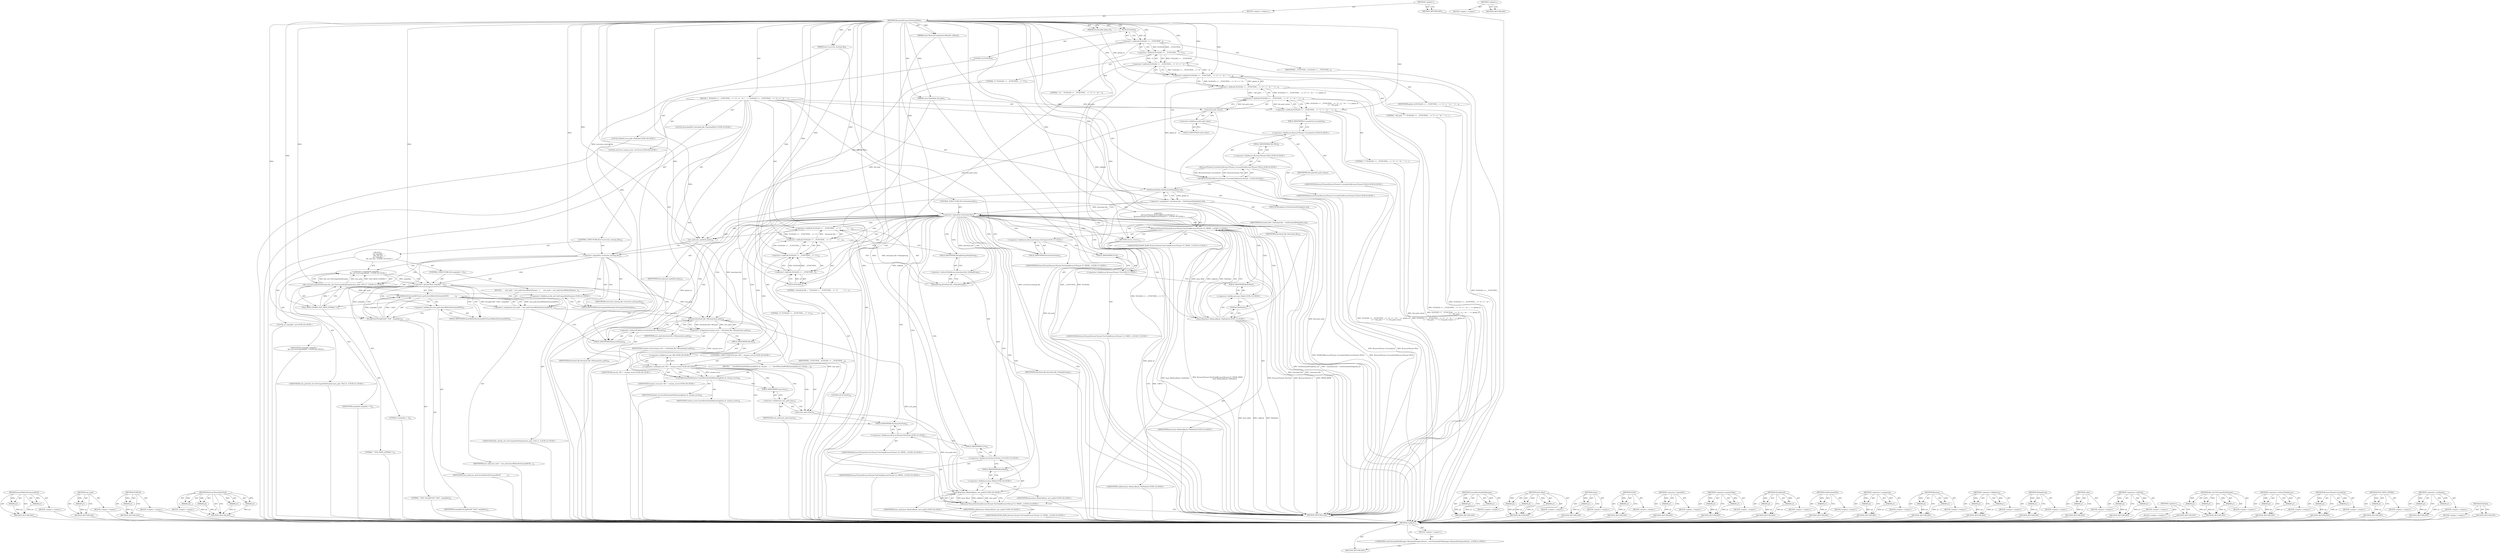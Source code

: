 digraph "&lt;global&gt;" {
vulnerable_274 [label=<(METHOD,InsertBeforeExtensionASCII)>];
vulnerable_275 [label=<(PARAM,p1)>];
vulnerable_276 [label=<(PARAM,p2)>];
vulnerable_277 [label=<(BLOCK,&lt;empty&gt;,&lt;empty&gt;)>];
vulnerable_278 [label=<(METHOD_RETURN,ANY)>];
vulnerable_255 [label=<(METHOD,new_path)>];
vulnerable_256 [label=<(PARAM,p1)>];
vulnerable_257 [label=<(BLOCK,&lt;empty&gt;,&lt;empty&gt;)>];
vulnerable_258 [label=<(METHOD_RETURN,ANY)>];
vulnerable_208 [label=<(METHOD,DCHECK)>];
vulnerable_209 [label=<(PARAM,p1)>];
vulnerable_210 [label=<(BLOCK,&lt;empty&gt;,&lt;empty&gt;)>];
vulnerable_211 [label=<(METHOD_RETURN,ANY)>];
vulnerable_230 [label=<(METHOD,BrowserThread.PostTask)>];
vulnerable_231 [label=<(PARAM,p1)>];
vulnerable_232 [label=<(PARAM,p2)>];
vulnerable_233 [label=<(PARAM,p3)>];
vulnerable_234 [label=<(PARAM,p4)>];
vulnerable_235 [label=<(BLOCK,&lt;empty&gt;,&lt;empty&gt;)>];
vulnerable_236 [label=<(METHOD_RETURN,ANY)>];
vulnerable_6 [label=<(METHOD,&lt;global&gt;)<SUB>1</SUB>>];
vulnerable_7 [label=<(BLOCK,&lt;empty&gt;,&lt;empty&gt;)<SUB>1</SUB>>];
vulnerable_8 [label=<(METHOD,RenameInProgressDownloadFile)<SUB>1</SUB>>];
vulnerable_9 [label=<(PARAM,DownloadId global_id)<SUB>2</SUB>>];
vulnerable_10 [label=<(PARAM,const FilePath&amp; full_path)<SUB>3</SUB>>];
vulnerable_11 [label=<(PARAM,bool overwrite_existing_file)<SUB>4</SUB>>];
vulnerable_12 [label=<(PARAM,const RenameCompletionCallback&amp; callback)<SUB>5</SUB>>];
vulnerable_13 [label=<(BLOCK,{
  VLOG(20) &lt;&lt; __FUNCTION__ &lt;&lt; &quot;()&quot; &lt;&lt; &quot; id = ...,{
  VLOG(20) &lt;&lt; __FUNCTION__ &lt;&lt; &quot;()&quot; &lt;&lt; &quot; id = ...)<SUB>5</SUB>>];
vulnerable_14 [label=<(&lt;operator&gt;.shiftLeft,VLOG(20) &lt;&lt; __FUNCTION__ &lt;&lt; &quot;()&quot; &lt;&lt; &quot; id = &quot; &lt;&lt;...)<SUB>6</SUB>>];
vulnerable_15 [label=<(&lt;operator&gt;.shiftLeft,VLOG(20) &lt;&lt; __FUNCTION__ &lt;&lt; &quot;()&quot; &lt;&lt; &quot; id = &quot; &lt;&lt;...)<SUB>6</SUB>>];
vulnerable_16 [label=<(&lt;operator&gt;.shiftLeft,VLOG(20) &lt;&lt; __FUNCTION__ &lt;&lt; &quot;()&quot; &lt;&lt; &quot; id = &quot; &lt;&lt;...)<SUB>6</SUB>>];
vulnerable_17 [label=<(&lt;operator&gt;.shiftLeft,VLOG(20) &lt;&lt; __FUNCTION__ &lt;&lt; &quot;()&quot; &lt;&lt; &quot; id = &quot; &lt;&lt;...)<SUB>6</SUB>>];
vulnerable_18 [label=<(&lt;operator&gt;.shiftLeft,VLOG(20) &lt;&lt; __FUNCTION__ &lt;&lt; &quot;()&quot; &lt;&lt; &quot; id = &quot;)<SUB>6</SUB>>];
vulnerable_19 [label=<(&lt;operator&gt;.shiftLeft,VLOG(20) &lt;&lt; __FUNCTION__ &lt;&lt; &quot;()&quot;)<SUB>6</SUB>>];
vulnerable_20 [label=<(&lt;operator&gt;.shiftLeft,VLOG(20) &lt;&lt; __FUNCTION__)<SUB>6</SUB>>];
vulnerable_21 [label=<(VLOG,VLOG(20))<SUB>6</SUB>>];
vulnerable_22 [label=<(LITERAL,20,VLOG(20))<SUB>6</SUB>>];
vulnerable_23 [label=<(IDENTIFIER,__FUNCTION__,VLOG(20) &lt;&lt; __FUNCTION__)<SUB>6</SUB>>];
vulnerable_24 [label=<(LITERAL,&quot;()&quot;,VLOG(20) &lt;&lt; __FUNCTION__ &lt;&lt; &quot;()&quot;)<SUB>6</SUB>>];
vulnerable_25 [label=<(LITERAL,&quot; id = &quot;,VLOG(20) &lt;&lt; __FUNCTION__ &lt;&lt; &quot;()&quot; &lt;&lt; &quot; id = &quot;)<SUB>6</SUB>>];
vulnerable_26 [label=<(IDENTIFIER,global_id,VLOG(20) &lt;&lt; __FUNCTION__ &lt;&lt; &quot;()&quot; &lt;&lt; &quot; id = &quot; &lt;&lt;...)<SUB>6</SUB>>];
vulnerable_27 [label=<(LITERAL,&quot; full_path = \&quot;&quot;,VLOG(20) &lt;&lt; __FUNCTION__ &lt;&lt; &quot;()&quot; &lt;&lt; &quot; id = &quot; &lt;&lt;...)<SUB>7</SUB>>];
vulnerable_28 [label=<(value,full_path.value())<SUB>7</SUB>>];
vulnerable_29 [label=<(&lt;operator&gt;.fieldAccess,full_path.value)<SUB>7</SUB>>];
vulnerable_30 [label=<(IDENTIFIER,full_path,full_path.value())<SUB>7</SUB>>];
vulnerable_31 [label=<(FIELD_IDENTIFIER,value,value)<SUB>7</SUB>>];
vulnerable_32 [label=<(LITERAL,&quot;\&quot;&quot;,VLOG(20) &lt;&lt; __FUNCTION__ &lt;&lt; &quot;()&quot; &lt;&lt; &quot; id = &quot; &lt;&lt;...)<SUB>7</SUB>>];
vulnerable_33 [label="<(DCHECK,DCHECK(BrowserThread::CurrentlyOn(BrowserThread...)<SUB>8</SUB>>"];
vulnerable_34 [label="<(BrowserThread.CurrentlyOn,BrowserThread::CurrentlyOn(BrowserThread::FILE))<SUB>8</SUB>>"];
vulnerable_35 [label="<(&lt;operator&gt;.fieldAccess,BrowserThread::CurrentlyOn)<SUB>8</SUB>>"];
vulnerable_36 [label="<(IDENTIFIER,BrowserThread,BrowserThread::CurrentlyOn(BrowserThread::FILE))<SUB>8</SUB>>"];
vulnerable_37 [label=<(FIELD_IDENTIFIER,CurrentlyOn,CurrentlyOn)<SUB>8</SUB>>];
vulnerable_38 [label="<(&lt;operator&gt;.fieldAccess,BrowserThread::FILE)<SUB>8</SUB>>"];
vulnerable_39 [label="<(IDENTIFIER,BrowserThread,BrowserThread::CurrentlyOn(BrowserThread::FILE))<SUB>8</SUB>>"];
vulnerable_40 [label=<(FIELD_IDENTIFIER,FILE,FILE)<SUB>8</SUB>>];
vulnerable_41 [label="<(LOCAL,DownloadFile* download_file: DownloadFile*)<SUB>9</SUB>>"];
vulnerable_42 [label=<(&lt;operator&gt;.assignment,* download_file = GetDownloadFile(global_id))<SUB>9</SUB>>];
vulnerable_43 [label=<(IDENTIFIER,download_file,* download_file = GetDownloadFile(global_id))<SUB>9</SUB>>];
vulnerable_44 [label=<(GetDownloadFile,GetDownloadFile(global_id))<SUB>9</SUB>>];
vulnerable_45 [label=<(IDENTIFIER,global_id,GetDownloadFile(global_id))<SUB>9</SUB>>];
vulnerable_46 [label=<(CONTROL_STRUCTURE,IF,if (!download_file))<SUB>10</SUB>>];
vulnerable_47 [label=<(&lt;operator&gt;.logicalNot,!download_file)<SUB>10</SUB>>];
vulnerable_48 [label=<(IDENTIFIER,download_file,!download_file)<SUB>10</SUB>>];
vulnerable_49 [label="<(BLOCK,{
     BrowserThread::PostTask(BrowserThread::U...,{
     BrowserThread::PostTask(BrowserThread::U...)<SUB>10</SUB>>"];
vulnerable_50 [label="<(BrowserThread.PostTask,BrowserThread::PostTask(BrowserThread::UI, FROM...)<SUB>11</SUB>>"];
vulnerable_51 [label="<(&lt;operator&gt;.fieldAccess,BrowserThread::PostTask)<SUB>11</SUB>>"];
vulnerable_52 [label="<(IDENTIFIER,BrowserThread,BrowserThread::PostTask(BrowserThread::UI, FROM...)<SUB>11</SUB>>"];
vulnerable_53 [label=<(FIELD_IDENTIFIER,PostTask,PostTask)<SUB>11</SUB>>];
vulnerable_54 [label="<(&lt;operator&gt;.fieldAccess,BrowserThread::UI)<SUB>11</SUB>>"];
vulnerable_55 [label="<(IDENTIFIER,BrowserThread,BrowserThread::PostTask(BrowserThread::UI, FROM...)<SUB>11</SUB>>"];
vulnerable_56 [label=<(FIELD_IDENTIFIER,UI,UI)<SUB>11</SUB>>];
vulnerable_57 [label="<(IDENTIFIER,FROM_HERE,BrowserThread::PostTask(BrowserThread::UI, FROM...)<SUB>11</SUB>>"];
vulnerable_58 [label="<(base.Bind,base::Bind(callback, FilePath()))<SUB>12</SUB>>"];
vulnerable_59 [label="<(&lt;operator&gt;.fieldAccess,base::Bind)<SUB>12</SUB>>"];
vulnerable_60 [label="<(IDENTIFIER,base,base::Bind(callback, FilePath()))<SUB>12</SUB>>"];
vulnerable_61 [label=<(FIELD_IDENTIFIER,Bind,Bind)<SUB>12</SUB>>];
vulnerable_62 [label="<(IDENTIFIER,callback,base::Bind(callback, FilePath()))<SUB>12</SUB>>"];
vulnerable_63 [label=<(FilePath,FilePath())<SUB>12</SUB>>];
vulnerable_64 [label=<(RETURN,return;,return;)<SUB>13</SUB>>];
vulnerable_65 [label=<(&lt;operator&gt;.shiftLeft,VLOG(20) &lt;&lt; __FUNCTION__ &lt;&lt; &quot;()&quot;
           &lt;&lt; ...)<SUB>16</SUB>>];
vulnerable_66 [label=<(&lt;operator&gt;.shiftLeft,VLOG(20) &lt;&lt; __FUNCTION__ &lt;&lt; &quot;()&quot;
           &lt;&lt; ...)<SUB>16</SUB>>];
vulnerable_67 [label=<(&lt;operator&gt;.shiftLeft,VLOG(20) &lt;&lt; __FUNCTION__ &lt;&lt; &quot;()&quot;)<SUB>16</SUB>>];
vulnerable_68 [label=<(&lt;operator&gt;.shiftLeft,VLOG(20) &lt;&lt; __FUNCTION__)<SUB>16</SUB>>];
vulnerable_69 [label=<(VLOG,VLOG(20))<SUB>16</SUB>>];
vulnerable_70 [label=<(LITERAL,20,VLOG(20))<SUB>16</SUB>>];
vulnerable_71 [label=<(IDENTIFIER,__FUNCTION__,VLOG(20) &lt;&lt; __FUNCTION__)<SUB>16</SUB>>];
vulnerable_72 [label=<(LITERAL,&quot;()&quot;,VLOG(20) &lt;&lt; __FUNCTION__ &lt;&lt; &quot;()&quot;)<SUB>16</SUB>>];
vulnerable_73 [label=<(LITERAL,&quot; download_file = &quot;,VLOG(20) &lt;&lt; __FUNCTION__ &lt;&lt; &quot;()&quot;
           &lt;&lt; ...)<SUB>17</SUB>>];
vulnerable_74 [label=<(DebugString,download_file-&gt;DebugString())<SUB>17</SUB>>];
vulnerable_75 [label=<(&lt;operator&gt;.indirectFieldAccess,download_file-&gt;DebugString)<SUB>17</SUB>>];
vulnerable_76 [label=<(IDENTIFIER,download_file,download_file-&gt;DebugString())<SUB>17</SUB>>];
vulnerable_77 [label=<(FIELD_IDENTIFIER,DebugString,DebugString)<SUB>17</SUB>>];
vulnerable_78 [label="<(LOCAL,FilePath new_path: FilePath)<SUB>18</SUB>>"];
vulnerable_79 [label=<(new_path,new_path(full_path))<SUB>18</SUB>>];
vulnerable_80 [label=<(IDENTIFIER,full_path,new_path(full_path))<SUB>18</SUB>>];
vulnerable_81 [label=<(CONTROL_STRUCTURE,IF,if (!overwrite_existing_file))<SUB>19</SUB>>];
vulnerable_82 [label=<(&lt;operator&gt;.logicalNot,!overwrite_existing_file)<SUB>19</SUB>>];
vulnerable_83 [label=<(IDENTIFIER,overwrite_existing_file,!overwrite_existing_file)<SUB>19</SUB>>];
vulnerable_84 [label="<(BLOCK,{
     int uniquifier =
         file_util::Get...,{
     int uniquifier =
         file_util::Get...)<SUB>19</SUB>>"];
vulnerable_85 [label="<(LOCAL,int uniquifier: int)<SUB>20</SUB>>"];
vulnerable_86 [label="<(&lt;operator&gt;.assignment,uniquifier =
         file_util::GetUniquePathN...)<SUB>20</SUB>>"];
vulnerable_87 [label="<(IDENTIFIER,uniquifier,uniquifier =
         file_util::GetUniquePathN...)<SUB>20</SUB>>"];
vulnerable_88 [label="<(file_util.GetUniquePathNumber,file_util::GetUniquePathNumber(new_path, FILE_P...)<SUB>21</SUB>>"];
vulnerable_89 [label="<(&lt;operator&gt;.fieldAccess,file_util::GetUniquePathNumber)<SUB>21</SUB>>"];
vulnerable_90 [label="<(IDENTIFIER,file_util,file_util::GetUniquePathNumber(new_path, FILE_P...)<SUB>21</SUB>>"];
vulnerable_91 [label=<(FIELD_IDENTIFIER,GetUniquePathNumber,GetUniquePathNumber)<SUB>21</SUB>>];
vulnerable_92 [label="<(IDENTIFIER,new_path,file_util::GetUniquePathNumber(new_path, FILE_P...)<SUB>21</SUB>>"];
vulnerable_93 [label=<(FILE_PATH_LITERAL,FILE_PATH_LITERAL(&quot;&quot;))<SUB>21</SUB>>];
vulnerable_94 [label=<(LITERAL,&quot;&quot;,FILE_PATH_LITERAL(&quot;&quot;))<SUB>21</SUB>>];
vulnerable_95 [label=<(CONTROL_STRUCTURE,IF,if (uniquifier &gt; 0))<SUB>22</SUB>>];
vulnerable_96 [label=<(&lt;operator&gt;.greaterThan,uniquifier &gt; 0)<SUB>22</SUB>>];
vulnerable_97 [label=<(IDENTIFIER,uniquifier,uniquifier &gt; 0)<SUB>22</SUB>>];
vulnerable_98 [label=<(LITERAL,0,uniquifier &gt; 0)<SUB>22</SUB>>];
vulnerable_99 [label=<(BLOCK,{
      new_path = new_path.InsertBeforeExtensi...,{
      new_path = new_path.InsertBeforeExtensi...)<SUB>22</SUB>>];
vulnerable_100 [label=<(&lt;operator&gt;.assignment,new_path = new_path.InsertBeforeExtensionASCII(...)<SUB>23</SUB>>];
vulnerable_101 [label=<(IDENTIFIER,new_path,new_path = new_path.InsertBeforeExtensionASCII(...)<SUB>23</SUB>>];
vulnerable_102 [label=<(InsertBeforeExtensionASCII,new_path.InsertBeforeExtensionASCII(
          ...)<SUB>23</SUB>>];
vulnerable_103 [label=<(&lt;operator&gt;.fieldAccess,new_path.InsertBeforeExtensionASCII)<SUB>23</SUB>>];
vulnerable_104 [label=<(IDENTIFIER,new_path,new_path.InsertBeforeExtensionASCII(
          ...)<SUB>23</SUB>>];
vulnerable_105 [label=<(FIELD_IDENTIFIER,InsertBeforeExtensionASCII,InsertBeforeExtensionASCII)<SUB>23</SUB>>];
vulnerable_106 [label=<(StringPrintf,StringPrintf(&quot; (%d)&quot;, uniquifier))<SUB>24</SUB>>];
vulnerable_107 [label=<(LITERAL,&quot; (%d)&quot;,StringPrintf(&quot; (%d)&quot;, uniquifier))<SUB>24</SUB>>];
vulnerable_108 [label=<(IDENTIFIER,uniquifier,StringPrintf(&quot; (%d)&quot;, uniquifier))<SUB>24</SUB>>];
vulnerable_109 [label="<(LOCAL,net.Error rename_error: net.Error)<SUB>28</SUB>>"];
vulnerable_110 [label=<(&lt;operator&gt;.assignment,rename_error = download_file-&gt;Rename(new_path))<SUB>28</SUB>>];
vulnerable_111 [label=<(IDENTIFIER,rename_error,rename_error = download_file-&gt;Rename(new_path))<SUB>28</SUB>>];
vulnerable_112 [label=<(Rename,download_file-&gt;Rename(new_path))<SUB>28</SUB>>];
vulnerable_113 [label=<(&lt;operator&gt;.indirectFieldAccess,download_file-&gt;Rename)<SUB>28</SUB>>];
vulnerable_114 [label=<(IDENTIFIER,download_file,download_file-&gt;Rename(new_path))<SUB>28</SUB>>];
vulnerable_115 [label=<(FIELD_IDENTIFIER,Rename,Rename)<SUB>28</SUB>>];
vulnerable_116 [label=<(IDENTIFIER,new_path,download_file-&gt;Rename(new_path))<SUB>28</SUB>>];
vulnerable_117 [label="<(CONTROL_STRUCTURE,IF,if (net::OK != rename_error))<SUB>29</SUB>>"];
vulnerable_118 [label="<(&lt;operator&gt;.notEquals,net::OK != rename_error)<SUB>29</SUB>>"];
vulnerable_119 [label="<(&lt;operator&gt;.fieldAccess,net::OK)<SUB>29</SUB>>"];
vulnerable_120 [label="<(IDENTIFIER,net,net::OK != rename_error)<SUB>29</SUB>>"];
vulnerable_121 [label=<(FIELD_IDENTIFIER,OK,OK)<SUB>29</SUB>>];
vulnerable_122 [label="<(IDENTIFIER,rename_error,net::OK != rename_error)<SUB>29</SUB>>"];
vulnerable_123 [label=<(BLOCK,{
    CancelDownloadOnRename(global_id, rename_...,{
    CancelDownloadOnRename(global_id, rename_...)<SUB>29</SUB>>];
vulnerable_124 [label=<(CancelDownloadOnRename,CancelDownloadOnRename(global_id, rename_error))<SUB>30</SUB>>];
vulnerable_125 [label=<(IDENTIFIER,global_id,CancelDownloadOnRename(global_id, rename_error))<SUB>30</SUB>>];
vulnerable_126 [label=<(IDENTIFIER,rename_error,CancelDownloadOnRename(global_id, rename_error))<SUB>30</SUB>>];
vulnerable_127 [label=<(clear,new_path.clear())<SUB>31</SUB>>];
vulnerable_128 [label=<(&lt;operator&gt;.fieldAccess,new_path.clear)<SUB>31</SUB>>];
vulnerable_129 [label=<(IDENTIFIER,new_path,new_path.clear())<SUB>31</SUB>>];
vulnerable_130 [label=<(FIELD_IDENTIFIER,clear,clear)<SUB>31</SUB>>];
vulnerable_131 [label="<(BrowserThread.PostTask,BrowserThread::PostTask(BrowserThread::UI, FROM...)<SUB>33</SUB>>"];
vulnerable_132 [label="<(&lt;operator&gt;.fieldAccess,BrowserThread::PostTask)<SUB>33</SUB>>"];
vulnerable_133 [label="<(IDENTIFIER,BrowserThread,BrowserThread::PostTask(BrowserThread::UI, FROM...)<SUB>33</SUB>>"];
vulnerable_134 [label=<(FIELD_IDENTIFIER,PostTask,PostTask)<SUB>33</SUB>>];
vulnerable_135 [label="<(&lt;operator&gt;.fieldAccess,BrowserThread::UI)<SUB>33</SUB>>"];
vulnerable_136 [label="<(IDENTIFIER,BrowserThread,BrowserThread::PostTask(BrowserThread::UI, FROM...)<SUB>33</SUB>>"];
vulnerable_137 [label=<(FIELD_IDENTIFIER,UI,UI)<SUB>33</SUB>>];
vulnerable_138 [label="<(IDENTIFIER,FROM_HERE,BrowserThread::PostTask(BrowserThread::UI, FROM...)<SUB>33</SUB>>"];
vulnerable_139 [label="<(base.Bind,base::Bind(callback, new_path))<SUB>34</SUB>>"];
vulnerable_140 [label="<(&lt;operator&gt;.fieldAccess,base::Bind)<SUB>34</SUB>>"];
vulnerable_141 [label="<(IDENTIFIER,base,base::Bind(callback, new_path))<SUB>34</SUB>>"];
vulnerable_142 [label=<(FIELD_IDENTIFIER,Bind,Bind)<SUB>34</SUB>>];
vulnerable_143 [label="<(IDENTIFIER,callback,base::Bind(callback, new_path))<SUB>34</SUB>>"];
vulnerable_144 [label="<(IDENTIFIER,new_path,base::Bind(callback, new_path))<SUB>34</SUB>>"];
vulnerable_145 [label=<(METHOD_RETURN,void)<SUB>1</SUB>>];
vulnerable_147 [label=<(METHOD_RETURN,ANY)<SUB>1</SUB>>];
vulnerable_294 [label=<(METHOD,CancelDownloadOnRename)>];
vulnerable_295 [label=<(PARAM,p1)>];
vulnerable_296 [label=<(PARAM,p2)>];
vulnerable_297 [label=<(BLOCK,&lt;empty&gt;,&lt;empty&gt;)>];
vulnerable_298 [label=<(METHOD_RETURN,ANY)>];
vulnerable_237 [label=<(METHOD,base.Bind)>];
vulnerable_238 [label=<(PARAM,p1)>];
vulnerable_239 [label=<(PARAM,p2)>];
vulnerable_240 [label=<(PARAM,p3)>];
vulnerable_241 [label=<(BLOCK,&lt;empty&gt;,&lt;empty&gt;)>];
vulnerable_242 [label=<(METHOD_RETURN,ANY)>];
vulnerable_299 [label=<(METHOD,clear)>];
vulnerable_300 [label=<(PARAM,p1)>];
vulnerable_301 [label=<(BLOCK,&lt;empty&gt;,&lt;empty&gt;)>];
vulnerable_302 [label=<(METHOD_RETURN,ANY)>];
vulnerable_195 [label=<(METHOD,VLOG)>];
vulnerable_196 [label=<(PARAM,p1)>];
vulnerable_197 [label=<(BLOCK,&lt;empty&gt;,&lt;empty&gt;)>];
vulnerable_198 [label=<(METHOD_RETURN,ANY)>];
vulnerable_226 [label=<(METHOD,&lt;operator&gt;.logicalNot)>];
vulnerable_227 [label=<(PARAM,p1)>];
vulnerable_228 [label=<(BLOCK,&lt;empty&gt;,&lt;empty&gt;)>];
vulnerable_229 [label=<(METHOD_RETURN,ANY)>];
vulnerable_269 [label=<(METHOD,&lt;operator&gt;.greaterThan)>];
vulnerable_270 [label=<(PARAM,p1)>];
vulnerable_271 [label=<(PARAM,p2)>];
vulnerable_272 [label=<(BLOCK,&lt;empty&gt;,&lt;empty&gt;)>];
vulnerable_273 [label=<(METHOD_RETURN,ANY)>];
vulnerable_279 [label=<(METHOD,StringPrintf)>];
vulnerable_280 [label=<(PARAM,p1)>];
vulnerable_281 [label=<(PARAM,p2)>];
vulnerable_282 [label=<(BLOCK,&lt;empty&gt;,&lt;empty&gt;)>];
vulnerable_283 [label=<(METHOD_RETURN,ANY)>];
vulnerable_222 [label=<(METHOD,GetDownloadFile)>];
vulnerable_223 [label=<(PARAM,p1)>];
vulnerable_224 [label=<(BLOCK,&lt;empty&gt;,&lt;empty&gt;)>];
vulnerable_225 [label=<(METHOD_RETURN,ANY)>];
vulnerable_217 [label=<(METHOD,&lt;operator&gt;.assignment)>];
vulnerable_218 [label=<(PARAM,p1)>];
vulnerable_219 [label=<(PARAM,p2)>];
vulnerable_220 [label=<(BLOCK,&lt;empty&gt;,&lt;empty&gt;)>];
vulnerable_221 [label=<(METHOD_RETURN,ANY)>];
vulnerable_284 [label=<(METHOD,Rename)>];
vulnerable_285 [label=<(PARAM,p1)>];
vulnerable_286 [label=<(PARAM,p2)>];
vulnerable_287 [label=<(BLOCK,&lt;empty&gt;,&lt;empty&gt;)>];
vulnerable_288 [label=<(METHOD_RETURN,ANY)>];
vulnerable_203 [label=<(METHOD,&lt;operator&gt;.fieldAccess)>];
vulnerable_204 [label=<(PARAM,p1)>];
vulnerable_205 [label=<(PARAM,p2)>];
vulnerable_206 [label=<(BLOCK,&lt;empty&gt;,&lt;empty&gt;)>];
vulnerable_207 [label=<(METHOD_RETURN,ANY)>];
vulnerable_246 [label=<(METHOD,DebugString)>];
vulnerable_247 [label=<(PARAM,p1)>];
vulnerable_248 [label=<(BLOCK,&lt;empty&gt;,&lt;empty&gt;)>];
vulnerable_249 [label=<(METHOD_RETURN,ANY)>];
vulnerable_199 [label=<(METHOD,value)>];
vulnerable_200 [label=<(PARAM,p1)>];
vulnerable_201 [label=<(BLOCK,&lt;empty&gt;,&lt;empty&gt;)>];
vulnerable_202 [label=<(METHOD_RETURN,ANY)>];
vulnerable_190 [label=<(METHOD,&lt;operator&gt;.shiftLeft)>];
vulnerable_191 [label=<(PARAM,p1)>];
vulnerable_192 [label=<(PARAM,p2)>];
vulnerable_193 [label=<(BLOCK,&lt;empty&gt;,&lt;empty&gt;)>];
vulnerable_194 [label=<(METHOD_RETURN,ANY)>];
vulnerable_184 [label=<(METHOD,&lt;global&gt;)<SUB>1</SUB>>];
vulnerable_185 [label=<(BLOCK,&lt;empty&gt;,&lt;empty&gt;)>];
vulnerable_186 [label=<(METHOD_RETURN,ANY)>];
vulnerable_259 [label=<(METHOD,file_util.GetUniquePathNumber)>];
vulnerable_260 [label=<(PARAM,p1)>];
vulnerable_261 [label=<(PARAM,p2)>];
vulnerable_262 [label=<(PARAM,p3)>];
vulnerable_263 [label=<(BLOCK,&lt;empty&gt;,&lt;empty&gt;)>];
vulnerable_264 [label=<(METHOD_RETURN,ANY)>];
vulnerable_250 [label=<(METHOD,&lt;operator&gt;.indirectFieldAccess)>];
vulnerable_251 [label=<(PARAM,p1)>];
vulnerable_252 [label=<(PARAM,p2)>];
vulnerable_253 [label=<(BLOCK,&lt;empty&gt;,&lt;empty&gt;)>];
vulnerable_254 [label=<(METHOD_RETURN,ANY)>];
vulnerable_212 [label=<(METHOD,BrowserThread.CurrentlyOn)>];
vulnerable_213 [label=<(PARAM,p1)>];
vulnerable_214 [label=<(PARAM,p2)>];
vulnerable_215 [label=<(BLOCK,&lt;empty&gt;,&lt;empty&gt;)>];
vulnerable_216 [label=<(METHOD_RETURN,ANY)>];
vulnerable_265 [label=<(METHOD,FILE_PATH_LITERAL)>];
vulnerable_266 [label=<(PARAM,p1)>];
vulnerable_267 [label=<(BLOCK,&lt;empty&gt;,&lt;empty&gt;)>];
vulnerable_268 [label=<(METHOD_RETURN,ANY)>];
vulnerable_289 [label=<(METHOD,&lt;operator&gt;.notEquals)>];
vulnerable_290 [label=<(PARAM,p1)>];
vulnerable_291 [label=<(PARAM,p2)>];
vulnerable_292 [label=<(BLOCK,&lt;empty&gt;,&lt;empty&gt;)>];
vulnerable_293 [label=<(METHOD_RETURN,ANY)>];
vulnerable_243 [label=<(METHOD,FilePath)>];
vulnerable_244 [label=<(BLOCK,&lt;empty&gt;,&lt;empty&gt;)>];
vulnerable_245 [label=<(METHOD_RETURN,ANY)>];
fixed_6 [label=<(METHOD,&lt;global&gt;)<SUB>1</SUB>>];
fixed_7 [label=<(BLOCK,&lt;empty&gt;,&lt;empty&gt;)<SUB>1</SUB>>];
fixed_8 [label="<(UNKNOWN,void DownloadFileManager::RenameInProgressDownl...,void DownloadFileManager::RenameInProgressDownl...)<SUB>1</SUB>>"];
fixed_9 [label=<(METHOD_RETURN,ANY)<SUB>1</SUB>>];
fixed_14 [label=<(METHOD,&lt;global&gt;)<SUB>1</SUB>>];
fixed_15 [label=<(BLOCK,&lt;empty&gt;,&lt;empty&gt;)>];
fixed_16 [label=<(METHOD_RETURN,ANY)>];
vulnerable_274 -> vulnerable_275  [key=0, label="AST: "];
vulnerable_274 -> vulnerable_275  [key=1, label="DDG: "];
vulnerable_274 -> vulnerable_277  [key=0, label="AST: "];
vulnerable_274 -> vulnerable_276  [key=0, label="AST: "];
vulnerable_274 -> vulnerable_276  [key=1, label="DDG: "];
vulnerable_274 -> vulnerable_278  [key=0, label="AST: "];
vulnerable_274 -> vulnerable_278  [key=1, label="CFG: "];
vulnerable_275 -> vulnerable_278  [key=0, label="DDG: p1"];
vulnerable_276 -> vulnerable_278  [key=0, label="DDG: p2"];
vulnerable_277 -> fixed_6  [key=0];
vulnerable_278 -> fixed_6  [key=0];
vulnerable_255 -> vulnerable_256  [key=0, label="AST: "];
vulnerable_255 -> vulnerable_256  [key=1, label="DDG: "];
vulnerable_255 -> vulnerable_257  [key=0, label="AST: "];
vulnerable_255 -> vulnerable_258  [key=0, label="AST: "];
vulnerable_255 -> vulnerable_258  [key=1, label="CFG: "];
vulnerable_256 -> vulnerable_258  [key=0, label="DDG: p1"];
vulnerable_257 -> fixed_6  [key=0];
vulnerable_258 -> fixed_6  [key=0];
vulnerable_208 -> vulnerable_209  [key=0, label="AST: "];
vulnerable_208 -> vulnerable_209  [key=1, label="DDG: "];
vulnerable_208 -> vulnerable_210  [key=0, label="AST: "];
vulnerable_208 -> vulnerable_211  [key=0, label="AST: "];
vulnerable_208 -> vulnerable_211  [key=1, label="CFG: "];
vulnerable_209 -> vulnerable_211  [key=0, label="DDG: p1"];
vulnerable_210 -> fixed_6  [key=0];
vulnerable_211 -> fixed_6  [key=0];
vulnerable_230 -> vulnerable_231  [key=0, label="AST: "];
vulnerable_230 -> vulnerable_231  [key=1, label="DDG: "];
vulnerable_230 -> vulnerable_235  [key=0, label="AST: "];
vulnerable_230 -> vulnerable_232  [key=0, label="AST: "];
vulnerable_230 -> vulnerable_232  [key=1, label="DDG: "];
vulnerable_230 -> vulnerable_236  [key=0, label="AST: "];
vulnerable_230 -> vulnerable_236  [key=1, label="CFG: "];
vulnerable_230 -> vulnerable_233  [key=0, label="AST: "];
vulnerable_230 -> vulnerable_233  [key=1, label="DDG: "];
vulnerable_230 -> vulnerable_234  [key=0, label="AST: "];
vulnerable_230 -> vulnerable_234  [key=1, label="DDG: "];
vulnerable_231 -> vulnerable_236  [key=0, label="DDG: p1"];
vulnerable_232 -> vulnerable_236  [key=0, label="DDG: p2"];
vulnerable_233 -> vulnerable_236  [key=0, label="DDG: p3"];
vulnerable_234 -> vulnerable_236  [key=0, label="DDG: p4"];
vulnerable_235 -> fixed_6  [key=0];
vulnerable_236 -> fixed_6  [key=0];
vulnerable_6 -> vulnerable_7  [key=0, label="AST: "];
vulnerable_6 -> vulnerable_147  [key=0, label="AST: "];
vulnerable_6 -> vulnerable_147  [key=1, label="CFG: "];
vulnerable_7 -> vulnerable_8  [key=0, label="AST: "];
vulnerable_8 -> vulnerable_9  [key=0, label="AST: "];
vulnerable_8 -> vulnerable_9  [key=1, label="DDG: "];
vulnerable_8 -> vulnerable_10  [key=0, label="AST: "];
vulnerable_8 -> vulnerable_10  [key=1, label="DDG: "];
vulnerable_8 -> vulnerable_11  [key=0, label="AST: "];
vulnerable_8 -> vulnerable_11  [key=1, label="DDG: "];
vulnerable_8 -> vulnerable_12  [key=0, label="AST: "];
vulnerable_8 -> vulnerable_12  [key=1, label="DDG: "];
vulnerable_8 -> vulnerable_13  [key=0, label="AST: "];
vulnerable_8 -> vulnerable_145  [key=0, label="AST: "];
vulnerable_8 -> vulnerable_21  [key=0, label="CFG: "];
vulnerable_8 -> vulnerable_21  [key=1, label="DDG: "];
vulnerable_8 -> vulnerable_14  [key=0, label="DDG: "];
vulnerable_8 -> vulnerable_79  [key=0, label="DDG: "];
vulnerable_8 -> vulnerable_131  [key=0, label="DDG: "];
vulnerable_8 -> vulnerable_44  [key=0, label="DDG: "];
vulnerable_8 -> vulnerable_47  [key=0, label="DDG: "];
vulnerable_8 -> vulnerable_64  [key=0, label="DDG: "];
vulnerable_8 -> vulnerable_66  [key=0, label="DDG: "];
vulnerable_8 -> vulnerable_82  [key=0, label="DDG: "];
vulnerable_8 -> vulnerable_112  [key=0, label="DDG: "];
vulnerable_8 -> vulnerable_118  [key=0, label="DDG: "];
vulnerable_8 -> vulnerable_139  [key=0, label="DDG: "];
vulnerable_8 -> vulnerable_16  [key=0, label="DDG: "];
vulnerable_8 -> vulnerable_50  [key=0, label="DDG: "];
vulnerable_8 -> vulnerable_67  [key=0, label="DDG: "];
vulnerable_8 -> vulnerable_124  [key=0, label="DDG: "];
vulnerable_8 -> vulnerable_17  [key=0, label="DDG: "];
vulnerable_8 -> vulnerable_58  [key=0, label="DDG: "];
vulnerable_8 -> vulnerable_68  [key=0, label="DDG: "];
vulnerable_8 -> vulnerable_88  [key=0, label="DDG: "];
vulnerable_8 -> vulnerable_96  [key=0, label="DDG: "];
vulnerable_8 -> vulnerable_18  [key=0, label="DDG: "];
vulnerable_8 -> vulnerable_69  [key=0, label="DDG: "];
vulnerable_8 -> vulnerable_93  [key=0, label="DDG: "];
vulnerable_8 -> vulnerable_19  [key=0, label="DDG: "];
vulnerable_8 -> vulnerable_20  [key=0, label="DDG: "];
vulnerable_8 -> vulnerable_106  [key=0, label="DDG: "];
vulnerable_9 -> vulnerable_17  [key=0, label="DDG: global_id"];
vulnerable_10 -> vulnerable_145  [key=0, label="DDG: full_path"];
vulnerable_10 -> vulnerable_79  [key=0, label="DDG: full_path"];
vulnerable_10 -> vulnerable_28  [key=0, label="DDG: full_path"];
vulnerable_11 -> vulnerable_145  [key=0, label="DDG: overwrite_existing_file"];
vulnerable_11 -> vulnerable_82  [key=0, label="DDG: overwrite_existing_file"];
vulnerable_12 -> vulnerable_139  [key=0, label="DDG: callback"];
vulnerable_12 -> vulnerable_58  [key=0, label="DDG: callback"];
vulnerable_13 -> vulnerable_14  [key=0, label="AST: "];
vulnerable_13 -> vulnerable_33  [key=0, label="AST: "];
vulnerable_13 -> vulnerable_41  [key=0, label="AST: "];
vulnerable_13 -> vulnerable_42  [key=0, label="AST: "];
vulnerable_13 -> vulnerable_46  [key=0, label="AST: "];
vulnerable_13 -> vulnerable_65  [key=0, label="AST: "];
vulnerable_13 -> vulnerable_78  [key=0, label="AST: "];
vulnerable_13 -> vulnerable_79  [key=0, label="AST: "];
vulnerable_13 -> vulnerable_81  [key=0, label="AST: "];
vulnerable_13 -> vulnerable_109  [key=0, label="AST: "];
vulnerable_13 -> vulnerable_110  [key=0, label="AST: "];
vulnerable_13 -> vulnerable_117  [key=0, label="AST: "];
vulnerable_13 -> vulnerable_131  [key=0, label="AST: "];
vulnerable_14 -> vulnerable_15  [key=0, label="AST: "];
vulnerable_14 -> vulnerable_32  [key=0, label="AST: "];
vulnerable_14 -> vulnerable_37  [key=0, label="CFG: "];
vulnerable_14 -> vulnerable_145  [key=0, label="DDG: VLOG(20) &lt;&lt; __FUNCTION__ &lt;&lt; &quot;()&quot; &lt;&lt; &quot; id = &quot; &lt;&lt; global_id
           &lt;&lt; &quot; full_path = \&quot;&quot; &lt;&lt; full_path.value()"];
vulnerable_14 -> vulnerable_145  [key=1, label="DDG: VLOG(20) &lt;&lt; __FUNCTION__ &lt;&lt; &quot;()&quot; &lt;&lt; &quot; id = &quot; &lt;&lt; global_id
           &lt;&lt; &quot; full_path = \&quot;&quot; &lt;&lt; full_path.value() &lt;&lt; &quot;\&quot;&quot;"];
vulnerable_15 -> vulnerable_16  [key=0, label="AST: "];
vulnerable_15 -> vulnerable_28  [key=0, label="AST: "];
vulnerable_15 -> vulnerable_14  [key=0, label="CFG: "];
vulnerable_15 -> vulnerable_14  [key=1, label="DDG: VLOG(20) &lt;&lt; __FUNCTION__ &lt;&lt; &quot;()&quot; &lt;&lt; &quot; id = &quot; &lt;&lt; global_id
           &lt;&lt; &quot; full_path = \&quot;&quot;"];
vulnerable_15 -> vulnerable_14  [key=2, label="DDG: full_path.value()"];
vulnerable_15 -> vulnerable_145  [key=0, label="DDG: VLOG(20) &lt;&lt; __FUNCTION__ &lt;&lt; &quot;()&quot; &lt;&lt; &quot; id = &quot; &lt;&lt; global_id
           &lt;&lt; &quot; full_path = \&quot;&quot;"];
vulnerable_15 -> vulnerable_145  [key=1, label="DDG: full_path.value()"];
vulnerable_16 -> vulnerable_17  [key=0, label="AST: "];
vulnerable_16 -> vulnerable_27  [key=0, label="AST: "];
vulnerable_16 -> vulnerable_31  [key=0, label="CFG: "];
vulnerable_16 -> vulnerable_145  [key=0, label="DDG: VLOG(20) &lt;&lt; __FUNCTION__ &lt;&lt; &quot;()&quot; &lt;&lt; &quot; id = &quot; &lt;&lt; global_id"];
vulnerable_16 -> vulnerable_15  [key=0, label="DDG: VLOG(20) &lt;&lt; __FUNCTION__ &lt;&lt; &quot;()&quot; &lt;&lt; &quot; id = &quot; &lt;&lt; global_id"];
vulnerable_16 -> vulnerable_15  [key=1, label="DDG: &quot; full_path = \&quot;&quot;"];
vulnerable_17 -> vulnerable_18  [key=0, label="AST: "];
vulnerable_17 -> vulnerable_26  [key=0, label="AST: "];
vulnerable_17 -> vulnerable_16  [key=0, label="CFG: "];
vulnerable_17 -> vulnerable_16  [key=1, label="DDG: VLOG(20) &lt;&lt; __FUNCTION__ &lt;&lt; &quot;()&quot; &lt;&lt; &quot; id = &quot;"];
vulnerable_17 -> vulnerable_16  [key=2, label="DDG: global_id"];
vulnerable_17 -> vulnerable_145  [key=0, label="DDG: VLOG(20) &lt;&lt; __FUNCTION__ &lt;&lt; &quot;()&quot; &lt;&lt; &quot; id = &quot;"];
vulnerable_17 -> vulnerable_44  [key=0, label="DDG: global_id"];
vulnerable_18 -> vulnerable_19  [key=0, label="AST: "];
vulnerable_18 -> vulnerable_25  [key=0, label="AST: "];
vulnerable_18 -> vulnerable_17  [key=0, label="CFG: "];
vulnerable_18 -> vulnerable_17  [key=1, label="DDG: VLOG(20) &lt;&lt; __FUNCTION__ &lt;&lt; &quot;()&quot;"];
vulnerable_18 -> vulnerable_17  [key=2, label="DDG: &quot; id = &quot;"];
vulnerable_18 -> vulnerable_145  [key=0, label="DDG: VLOG(20) &lt;&lt; __FUNCTION__ &lt;&lt; &quot;()&quot;"];
vulnerable_19 -> vulnerable_20  [key=0, label="AST: "];
vulnerable_19 -> vulnerable_24  [key=0, label="AST: "];
vulnerable_19 -> vulnerable_18  [key=0, label="CFG: "];
vulnerable_19 -> vulnerable_18  [key=1, label="DDG: VLOG(20) &lt;&lt; __FUNCTION__"];
vulnerable_19 -> vulnerable_18  [key=2, label="DDG: &quot;()&quot;"];
vulnerable_19 -> vulnerable_145  [key=0, label="DDG: VLOG(20) &lt;&lt; __FUNCTION__"];
vulnerable_20 -> vulnerable_21  [key=0, label="AST: "];
vulnerable_20 -> vulnerable_23  [key=0, label="AST: "];
vulnerable_20 -> vulnerable_19  [key=0, label="CFG: "];
vulnerable_20 -> vulnerable_19  [key=1, label="DDG: VLOG(20)"];
vulnerable_20 -> vulnerable_19  [key=2, label="DDG: __FUNCTION__"];
vulnerable_20 -> vulnerable_145  [key=0, label="DDG: VLOG(20)"];
vulnerable_20 -> vulnerable_145  [key=1, label="DDG: __FUNCTION__"];
vulnerable_20 -> vulnerable_68  [key=0, label="DDG: __FUNCTION__"];
vulnerable_21 -> vulnerable_22  [key=0, label="AST: "];
vulnerable_21 -> vulnerable_20  [key=0, label="CFG: "];
vulnerable_21 -> vulnerable_20  [key=1, label="DDG: 20"];
vulnerable_22 -> fixed_6  [key=0];
vulnerable_23 -> fixed_6  [key=0];
vulnerable_24 -> fixed_6  [key=0];
vulnerable_25 -> fixed_6  [key=0];
vulnerable_26 -> fixed_6  [key=0];
vulnerable_27 -> fixed_6  [key=0];
vulnerable_28 -> vulnerable_29  [key=0, label="AST: "];
vulnerable_28 -> vulnerable_15  [key=0, label="CFG: "];
vulnerable_28 -> vulnerable_15  [key=1, label="DDG: full_path.value"];
vulnerable_28 -> vulnerable_145  [key=0, label="DDG: full_path.value"];
vulnerable_28 -> vulnerable_79  [key=0, label="DDG: full_path.value"];
vulnerable_29 -> vulnerable_30  [key=0, label="AST: "];
vulnerable_29 -> vulnerable_31  [key=0, label="AST: "];
vulnerable_29 -> vulnerable_28  [key=0, label="CFG: "];
vulnerable_30 -> fixed_6  [key=0];
vulnerable_31 -> vulnerable_29  [key=0, label="CFG: "];
vulnerable_32 -> fixed_6  [key=0];
vulnerable_33 -> vulnerable_34  [key=0, label="AST: "];
vulnerable_33 -> vulnerable_44  [key=0, label="CFG: "];
vulnerable_33 -> vulnerable_145  [key=0, label="DDG: BrowserThread::CurrentlyOn(BrowserThread::FILE)"];
vulnerable_33 -> vulnerable_145  [key=1, label="DDG: DCHECK(BrowserThread::CurrentlyOn(BrowserThread::FILE))"];
vulnerable_34 -> vulnerable_35  [key=0, label="AST: "];
vulnerable_34 -> vulnerable_38  [key=0, label="AST: "];
vulnerable_34 -> vulnerable_33  [key=0, label="CFG: "];
vulnerable_34 -> vulnerable_33  [key=1, label="DDG: BrowserThread::CurrentlyOn"];
vulnerable_34 -> vulnerable_33  [key=2, label="DDG: BrowserThread::FILE"];
vulnerable_34 -> vulnerable_145  [key=0, label="DDG: BrowserThread::CurrentlyOn"];
vulnerable_34 -> vulnerable_145  [key=1, label="DDG: BrowserThread::FILE"];
vulnerable_35 -> vulnerable_36  [key=0, label="AST: "];
vulnerable_35 -> vulnerable_37  [key=0, label="AST: "];
vulnerable_35 -> vulnerable_40  [key=0, label="CFG: "];
vulnerable_36 -> fixed_6  [key=0];
vulnerable_37 -> vulnerable_35  [key=0, label="CFG: "];
vulnerable_38 -> vulnerable_39  [key=0, label="AST: "];
vulnerable_38 -> vulnerable_40  [key=0, label="AST: "];
vulnerable_38 -> vulnerable_34  [key=0, label="CFG: "];
vulnerable_39 -> fixed_6  [key=0];
vulnerable_40 -> vulnerable_38  [key=0, label="CFG: "];
vulnerable_41 -> fixed_6  [key=0];
vulnerable_42 -> vulnerable_43  [key=0, label="AST: "];
vulnerable_42 -> vulnerable_44  [key=0, label="AST: "];
vulnerable_42 -> vulnerable_47  [key=0, label="CFG: "];
vulnerable_42 -> vulnerable_47  [key=1, label="DDG: download_file"];
vulnerable_42 -> vulnerable_145  [key=0, label="DDG: GetDownloadFile(global_id)"];
vulnerable_42 -> vulnerable_145  [key=1, label="DDG: * download_file = GetDownloadFile(global_id)"];
vulnerable_43 -> fixed_6  [key=0];
vulnerable_44 -> vulnerable_45  [key=0, label="AST: "];
vulnerable_44 -> vulnerable_42  [key=0, label="CFG: "];
vulnerable_44 -> vulnerable_42  [key=1, label="DDG: global_id"];
vulnerable_44 -> vulnerable_145  [key=0, label="DDG: global_id"];
vulnerable_44 -> vulnerable_124  [key=0, label="DDG: global_id"];
vulnerable_45 -> fixed_6  [key=0];
vulnerable_46 -> vulnerable_47  [key=0, label="AST: "];
vulnerable_46 -> vulnerable_49  [key=0, label="AST: "];
vulnerable_47 -> vulnerable_48  [key=0, label="AST: "];
vulnerable_47 -> vulnerable_53  [key=0, label="CFG: "];
vulnerable_47 -> vulnerable_53  [key=1, label="CDG: "];
vulnerable_47 -> vulnerable_69  [key=0, label="CFG: "];
vulnerable_47 -> vulnerable_69  [key=1, label="CDG: "];
vulnerable_47 -> vulnerable_145  [key=0, label="DDG: download_file"];
vulnerable_47 -> vulnerable_145  [key=1, label="DDG: !download_file"];
vulnerable_47 -> vulnerable_74  [key=0, label="DDG: download_file"];
vulnerable_47 -> vulnerable_74  [key=1, label="CDG: "];
vulnerable_47 -> vulnerable_112  [key=0, label="DDG: download_file"];
vulnerable_47 -> vulnerable_112  [key=1, label="CDG: "];
vulnerable_47 -> vulnerable_115  [key=0, label="CDG: "];
vulnerable_47 -> vulnerable_68  [key=0, label="CDG: "];
vulnerable_47 -> vulnerable_77  [key=0, label="CDG: "];
vulnerable_47 -> vulnerable_64  [key=0, label="CDG: "];
vulnerable_47 -> vulnerable_51  [key=0, label="CDG: "];
vulnerable_47 -> vulnerable_66  [key=0, label="CDG: "];
vulnerable_47 -> vulnerable_113  [key=0, label="CDG: "];
vulnerable_47 -> vulnerable_75  [key=0, label="CDG: "];
vulnerable_47 -> vulnerable_131  [key=0, label="CDG: "];
vulnerable_47 -> vulnerable_56  [key=0, label="CDG: "];
vulnerable_47 -> vulnerable_132  [key=0, label="CDG: "];
vulnerable_47 -> vulnerable_67  [key=0, label="CDG: "];
vulnerable_47 -> vulnerable_142  [key=0, label="CDG: "];
vulnerable_47 -> vulnerable_119  [key=0, label="CDG: "];
vulnerable_47 -> vulnerable_121  [key=0, label="CDG: "];
vulnerable_47 -> vulnerable_65  [key=0, label="CDG: "];
vulnerable_47 -> vulnerable_50  [key=0, label="CDG: "];
vulnerable_47 -> vulnerable_59  [key=0, label="CDG: "];
vulnerable_47 -> vulnerable_134  [key=0, label="CDG: "];
vulnerable_47 -> vulnerable_82  [key=0, label="CDG: "];
vulnerable_47 -> vulnerable_140  [key=0, label="CDG: "];
vulnerable_47 -> vulnerable_54  [key=0, label="CDG: "];
vulnerable_47 -> vulnerable_137  [key=0, label="CDG: "];
vulnerable_47 -> vulnerable_79  [key=0, label="CDG: "];
vulnerable_47 -> vulnerable_58  [key=0, label="CDG: "];
vulnerable_47 -> vulnerable_61  [key=0, label="CDG: "];
vulnerable_47 -> vulnerable_118  [key=0, label="CDG: "];
vulnerable_47 -> vulnerable_135  [key=0, label="CDG: "];
vulnerable_47 -> vulnerable_110  [key=0, label="CDG: "];
vulnerable_47 -> vulnerable_63  [key=0, label="CDG: "];
vulnerable_47 -> vulnerable_139  [key=0, label="CDG: "];
vulnerable_48 -> fixed_6  [key=0];
vulnerable_49 -> vulnerable_50  [key=0, label="AST: "];
vulnerable_49 -> vulnerable_64  [key=0, label="AST: "];
vulnerable_50 -> vulnerable_51  [key=0, label="AST: "];
vulnerable_50 -> vulnerable_54  [key=0, label="AST: "];
vulnerable_50 -> vulnerable_57  [key=0, label="AST: "];
vulnerable_50 -> vulnerable_58  [key=0, label="AST: "];
vulnerable_50 -> vulnerable_64  [key=0, label="CFG: "];
vulnerable_50 -> vulnerable_145  [key=0, label="DDG: BrowserThread::PostTask"];
vulnerable_50 -> vulnerable_145  [key=1, label="DDG: BrowserThread::UI"];
vulnerable_50 -> vulnerable_145  [key=2, label="DDG: FROM_HERE"];
vulnerable_50 -> vulnerable_145  [key=3, label="DDG: base::Bind(callback, FilePath())"];
vulnerable_50 -> vulnerable_145  [key=4, label="DDG: BrowserThread::PostTask(BrowserThread::UI, FROM_HERE,
                             base::Bind(callback, FilePath()))"];
vulnerable_51 -> vulnerable_52  [key=0, label="AST: "];
vulnerable_51 -> vulnerable_53  [key=0, label="AST: "];
vulnerable_51 -> vulnerable_56  [key=0, label="CFG: "];
vulnerable_52 -> fixed_6  [key=0];
vulnerable_53 -> vulnerable_51  [key=0, label="CFG: "];
vulnerable_54 -> vulnerable_55  [key=0, label="AST: "];
vulnerable_54 -> vulnerable_56  [key=0, label="AST: "];
vulnerable_54 -> vulnerable_61  [key=0, label="CFG: "];
vulnerable_55 -> fixed_6  [key=0];
vulnerable_56 -> vulnerable_54  [key=0, label="CFG: "];
vulnerable_57 -> fixed_6  [key=0];
vulnerable_58 -> vulnerable_59  [key=0, label="AST: "];
vulnerable_58 -> vulnerable_62  [key=0, label="AST: "];
vulnerable_58 -> vulnerable_63  [key=0, label="AST: "];
vulnerable_58 -> vulnerable_50  [key=0, label="CFG: "];
vulnerable_58 -> vulnerable_50  [key=1, label="DDG: base::Bind"];
vulnerable_58 -> vulnerable_50  [key=2, label="DDG: callback"];
vulnerable_58 -> vulnerable_50  [key=3, label="DDG: FilePath()"];
vulnerable_58 -> vulnerable_145  [key=0, label="DDG: base::Bind"];
vulnerable_58 -> vulnerable_145  [key=1, label="DDG: callback"];
vulnerable_58 -> vulnerable_145  [key=2, label="DDG: FilePath()"];
vulnerable_59 -> vulnerable_60  [key=0, label="AST: "];
vulnerable_59 -> vulnerable_61  [key=0, label="AST: "];
vulnerable_59 -> vulnerable_63  [key=0, label="CFG: "];
vulnerable_60 -> fixed_6  [key=0];
vulnerable_61 -> vulnerable_59  [key=0, label="CFG: "];
vulnerable_62 -> fixed_6  [key=0];
vulnerable_63 -> vulnerable_58  [key=0, label="CFG: "];
vulnerable_64 -> vulnerable_145  [key=0, label="CFG: "];
vulnerable_64 -> vulnerable_145  [key=1, label="DDG: &lt;RET&gt;"];
vulnerable_65 -> vulnerable_66  [key=0, label="AST: "];
vulnerable_65 -> vulnerable_74  [key=0, label="AST: "];
vulnerable_65 -> vulnerable_79  [key=0, label="CFG: "];
vulnerable_66 -> vulnerable_67  [key=0, label="AST: "];
vulnerable_66 -> vulnerable_73  [key=0, label="AST: "];
vulnerable_66 -> vulnerable_77  [key=0, label="CFG: "];
vulnerable_66 -> vulnerable_65  [key=0, label="DDG: VLOG(20) &lt;&lt; __FUNCTION__ &lt;&lt; &quot;()&quot;"];
vulnerable_66 -> vulnerable_65  [key=1, label="DDG: &quot; download_file = &quot;"];
vulnerable_67 -> vulnerable_68  [key=0, label="AST: "];
vulnerable_67 -> vulnerable_72  [key=0, label="AST: "];
vulnerable_67 -> vulnerable_66  [key=0, label="CFG: "];
vulnerable_67 -> vulnerable_66  [key=1, label="DDG: VLOG(20) &lt;&lt; __FUNCTION__"];
vulnerable_67 -> vulnerable_66  [key=2, label="DDG: &quot;()&quot;"];
vulnerable_68 -> vulnerable_69  [key=0, label="AST: "];
vulnerable_68 -> vulnerable_71  [key=0, label="AST: "];
vulnerable_68 -> vulnerable_67  [key=0, label="CFG: "];
vulnerable_68 -> vulnerable_67  [key=1, label="DDG: VLOG(20)"];
vulnerable_68 -> vulnerable_67  [key=2, label="DDG: __FUNCTION__"];
vulnerable_69 -> vulnerable_70  [key=0, label="AST: "];
vulnerable_69 -> vulnerable_68  [key=0, label="CFG: "];
vulnerable_69 -> vulnerable_68  [key=1, label="DDG: 20"];
vulnerable_70 -> fixed_6  [key=0];
vulnerable_71 -> fixed_6  [key=0];
vulnerable_72 -> fixed_6  [key=0];
vulnerable_73 -> fixed_6  [key=0];
vulnerable_74 -> vulnerable_75  [key=0, label="AST: "];
vulnerable_74 -> vulnerable_65  [key=0, label="CFG: "];
vulnerable_74 -> vulnerable_65  [key=1, label="DDG: download_file-&gt;DebugString"];
vulnerable_75 -> vulnerable_76  [key=0, label="AST: "];
vulnerable_75 -> vulnerable_77  [key=0, label="AST: "];
vulnerable_75 -> vulnerable_74  [key=0, label="CFG: "];
vulnerable_76 -> fixed_6  [key=0];
vulnerable_77 -> vulnerable_75  [key=0, label="CFG: "];
vulnerable_78 -> fixed_6  [key=0];
vulnerable_79 -> vulnerable_80  [key=0, label="AST: "];
vulnerable_79 -> vulnerable_82  [key=0, label="CFG: "];
vulnerable_80 -> fixed_6  [key=0];
vulnerable_81 -> vulnerable_82  [key=0, label="AST: "];
vulnerable_81 -> vulnerable_84  [key=0, label="AST: "];
vulnerable_82 -> vulnerable_83  [key=0, label="AST: "];
vulnerable_82 -> vulnerable_91  [key=0, label="CFG: "];
vulnerable_82 -> vulnerable_91  [key=1, label="CDG: "];
vulnerable_82 -> vulnerable_115  [key=0, label="CFG: "];
vulnerable_82 -> vulnerable_96  [key=0, label="CDG: "];
vulnerable_82 -> vulnerable_89  [key=0, label="CDG: "];
vulnerable_82 -> vulnerable_93  [key=0, label="CDG: "];
vulnerable_82 -> vulnerable_88  [key=0, label="CDG: "];
vulnerable_82 -> vulnerable_86  [key=0, label="CDG: "];
vulnerable_83 -> fixed_6  [key=0];
vulnerable_84 -> vulnerable_85  [key=0, label="AST: "];
vulnerable_84 -> vulnerable_86  [key=0, label="AST: "];
vulnerable_84 -> vulnerable_95  [key=0, label="AST: "];
vulnerable_85 -> fixed_6  [key=0];
vulnerable_86 -> vulnerable_87  [key=0, label="AST: "];
vulnerable_86 -> vulnerable_88  [key=0, label="AST: "];
vulnerable_86 -> vulnerable_96  [key=0, label="CFG: "];
vulnerable_86 -> vulnerable_96  [key=1, label="DDG: uniquifier"];
vulnerable_87 -> fixed_6  [key=0];
vulnerable_88 -> vulnerable_89  [key=0, label="AST: "];
vulnerable_88 -> vulnerable_92  [key=0, label="AST: "];
vulnerable_88 -> vulnerable_93  [key=0, label="AST: "];
vulnerable_88 -> vulnerable_86  [key=0, label="CFG: "];
vulnerable_88 -> vulnerable_86  [key=1, label="DDG: file_util::GetUniquePathNumber"];
vulnerable_88 -> vulnerable_86  [key=2, label="DDG: new_path"];
vulnerable_88 -> vulnerable_86  [key=3, label="DDG: FILE_PATH_LITERAL(&quot;&quot;)"];
vulnerable_88 -> vulnerable_112  [key=0, label="DDG: new_path"];
vulnerable_88 -> vulnerable_102  [key=0, label="DDG: new_path"];
vulnerable_89 -> vulnerable_90  [key=0, label="AST: "];
vulnerable_89 -> vulnerable_91  [key=0, label="AST: "];
vulnerable_89 -> vulnerable_93  [key=0, label="CFG: "];
vulnerable_90 -> fixed_6  [key=0];
vulnerable_91 -> vulnerable_89  [key=0, label="CFG: "];
vulnerable_92 -> fixed_6  [key=0];
vulnerable_93 -> vulnerable_94  [key=0, label="AST: "];
vulnerable_93 -> vulnerable_88  [key=0, label="CFG: "];
vulnerable_93 -> vulnerable_88  [key=1, label="DDG: &quot;&quot;"];
vulnerable_94 -> fixed_6  [key=0];
vulnerable_95 -> vulnerable_96  [key=0, label="AST: "];
vulnerable_95 -> vulnerable_99  [key=0, label="AST: "];
vulnerable_96 -> vulnerable_97  [key=0, label="AST: "];
vulnerable_96 -> vulnerable_98  [key=0, label="AST: "];
vulnerable_96 -> vulnerable_105  [key=0, label="CFG: "];
vulnerable_96 -> vulnerable_105  [key=1, label="CDG: "];
vulnerable_96 -> vulnerable_115  [key=0, label="CFG: "];
vulnerable_96 -> vulnerable_106  [key=0, label="DDG: uniquifier"];
vulnerable_96 -> vulnerable_106  [key=1, label="CDG: "];
vulnerable_96 -> vulnerable_102  [key=0, label="CDG: "];
vulnerable_96 -> vulnerable_103  [key=0, label="CDG: "];
vulnerable_96 -> vulnerable_100  [key=0, label="CDG: "];
vulnerable_97 -> fixed_6  [key=0];
vulnerable_98 -> fixed_6  [key=0];
vulnerable_99 -> vulnerable_100  [key=0, label="AST: "];
vulnerable_100 -> vulnerable_101  [key=0, label="AST: "];
vulnerable_100 -> vulnerable_102  [key=0, label="AST: "];
vulnerable_100 -> vulnerable_115  [key=0, label="CFG: "];
vulnerable_100 -> vulnerable_112  [key=0, label="DDG: new_path"];
vulnerable_101 -> fixed_6  [key=0];
vulnerable_102 -> vulnerable_103  [key=0, label="AST: "];
vulnerable_102 -> vulnerable_106  [key=0, label="AST: "];
vulnerable_102 -> vulnerable_100  [key=0, label="CFG: "];
vulnerable_102 -> vulnerable_100  [key=1, label="DDG: new_path.InsertBeforeExtensionASCII"];
vulnerable_102 -> vulnerable_100  [key=2, label="DDG: StringPrintf(&quot; (%d)&quot;, uniquifier)"];
vulnerable_103 -> vulnerable_104  [key=0, label="AST: "];
vulnerable_103 -> vulnerable_105  [key=0, label="AST: "];
vulnerable_103 -> vulnerable_106  [key=0, label="CFG: "];
vulnerable_104 -> fixed_6  [key=0];
vulnerable_105 -> vulnerable_103  [key=0, label="CFG: "];
vulnerable_106 -> vulnerable_107  [key=0, label="AST: "];
vulnerable_106 -> vulnerable_108  [key=0, label="AST: "];
vulnerable_106 -> vulnerable_102  [key=0, label="CFG: "];
vulnerable_106 -> vulnerable_102  [key=1, label="DDG: &quot; (%d)&quot;"];
vulnerable_106 -> vulnerable_102  [key=2, label="DDG: uniquifier"];
vulnerable_107 -> fixed_6  [key=0];
vulnerable_108 -> fixed_6  [key=0];
vulnerable_109 -> fixed_6  [key=0];
vulnerable_110 -> vulnerable_111  [key=0, label="AST: "];
vulnerable_110 -> vulnerable_112  [key=0, label="AST: "];
vulnerable_110 -> vulnerable_121  [key=0, label="CFG: "];
vulnerable_110 -> vulnerable_118  [key=0, label="DDG: rename_error"];
vulnerable_111 -> fixed_6  [key=0];
vulnerable_112 -> vulnerable_113  [key=0, label="AST: "];
vulnerable_112 -> vulnerable_116  [key=0, label="AST: "];
vulnerable_112 -> vulnerable_110  [key=0, label="CFG: "];
vulnerable_112 -> vulnerable_110  [key=1, label="DDG: download_file-&gt;Rename"];
vulnerable_112 -> vulnerable_110  [key=2, label="DDG: new_path"];
vulnerable_112 -> vulnerable_139  [key=0, label="DDG: new_path"];
vulnerable_112 -> vulnerable_127  [key=0, label="DDG: new_path"];
vulnerable_113 -> vulnerable_114  [key=0, label="AST: "];
vulnerable_113 -> vulnerable_115  [key=0, label="AST: "];
vulnerable_113 -> vulnerable_112  [key=0, label="CFG: "];
vulnerable_114 -> fixed_6  [key=0];
vulnerable_115 -> vulnerable_113  [key=0, label="CFG: "];
vulnerable_116 -> fixed_6  [key=0];
vulnerable_117 -> vulnerable_118  [key=0, label="AST: "];
vulnerable_117 -> vulnerable_123  [key=0, label="AST: "];
vulnerable_118 -> vulnerable_119  [key=0, label="AST: "];
vulnerable_118 -> vulnerable_122  [key=0, label="AST: "];
vulnerable_118 -> vulnerable_124  [key=0, label="CFG: "];
vulnerable_118 -> vulnerable_124  [key=1, label="DDG: rename_error"];
vulnerable_118 -> vulnerable_124  [key=2, label="CDG: "];
vulnerable_118 -> vulnerable_134  [key=0, label="CFG: "];
vulnerable_118 -> vulnerable_128  [key=0, label="CDG: "];
vulnerable_118 -> vulnerable_130  [key=0, label="CDG: "];
vulnerable_118 -> vulnerable_127  [key=0, label="CDG: "];
vulnerable_119 -> vulnerable_120  [key=0, label="AST: "];
vulnerable_119 -> vulnerable_121  [key=0, label="AST: "];
vulnerable_119 -> vulnerable_118  [key=0, label="CFG: "];
vulnerable_120 -> fixed_6  [key=0];
vulnerable_121 -> vulnerable_119  [key=0, label="CFG: "];
vulnerable_122 -> fixed_6  [key=0];
vulnerable_123 -> vulnerable_124  [key=0, label="AST: "];
vulnerable_123 -> vulnerable_127  [key=0, label="AST: "];
vulnerable_124 -> vulnerable_125  [key=0, label="AST: "];
vulnerable_124 -> vulnerable_126  [key=0, label="AST: "];
vulnerable_124 -> vulnerable_130  [key=0, label="CFG: "];
vulnerable_125 -> fixed_6  [key=0];
vulnerable_126 -> fixed_6  [key=0];
vulnerable_127 -> vulnerable_128  [key=0, label="AST: "];
vulnerable_127 -> vulnerable_134  [key=0, label="CFG: "];
vulnerable_127 -> vulnerable_139  [key=0, label="DDG: new_path.clear"];
vulnerable_128 -> vulnerable_129  [key=0, label="AST: "];
vulnerable_128 -> vulnerable_130  [key=0, label="AST: "];
vulnerable_128 -> vulnerable_127  [key=0, label="CFG: "];
vulnerable_129 -> fixed_6  [key=0];
vulnerable_130 -> vulnerable_128  [key=0, label="CFG: "];
vulnerable_131 -> vulnerable_132  [key=0, label="AST: "];
vulnerable_131 -> vulnerable_135  [key=0, label="AST: "];
vulnerable_131 -> vulnerable_138  [key=0, label="AST: "];
vulnerable_131 -> vulnerable_139  [key=0, label="AST: "];
vulnerable_131 -> vulnerable_145  [key=0, label="CFG: "];
vulnerable_132 -> vulnerable_133  [key=0, label="AST: "];
vulnerable_132 -> vulnerable_134  [key=0, label="AST: "];
vulnerable_132 -> vulnerable_137  [key=0, label="CFG: "];
vulnerable_133 -> fixed_6  [key=0];
vulnerable_134 -> vulnerable_132  [key=0, label="CFG: "];
vulnerable_135 -> vulnerable_136  [key=0, label="AST: "];
vulnerable_135 -> vulnerable_137  [key=0, label="AST: "];
vulnerable_135 -> vulnerable_142  [key=0, label="CFG: "];
vulnerable_136 -> fixed_6  [key=0];
vulnerable_137 -> vulnerable_135  [key=0, label="CFG: "];
vulnerable_138 -> fixed_6  [key=0];
vulnerable_139 -> vulnerable_140  [key=0, label="AST: "];
vulnerable_139 -> vulnerable_143  [key=0, label="AST: "];
vulnerable_139 -> vulnerable_144  [key=0, label="AST: "];
vulnerable_139 -> vulnerable_131  [key=0, label="CFG: "];
vulnerable_139 -> vulnerable_131  [key=1, label="DDG: base::Bind"];
vulnerable_139 -> vulnerable_131  [key=2, label="DDG: callback"];
vulnerable_139 -> vulnerable_131  [key=3, label="DDG: new_path"];
vulnerable_140 -> vulnerable_141  [key=0, label="AST: "];
vulnerable_140 -> vulnerable_142  [key=0, label="AST: "];
vulnerable_140 -> vulnerable_139  [key=0, label="CFG: "];
vulnerable_141 -> fixed_6  [key=0];
vulnerable_142 -> vulnerable_140  [key=0, label="CFG: "];
vulnerable_143 -> fixed_6  [key=0];
vulnerable_144 -> fixed_6  [key=0];
vulnerable_145 -> fixed_6  [key=0];
vulnerable_147 -> fixed_6  [key=0];
vulnerable_294 -> vulnerable_295  [key=0, label="AST: "];
vulnerable_294 -> vulnerable_295  [key=1, label="DDG: "];
vulnerable_294 -> vulnerable_297  [key=0, label="AST: "];
vulnerable_294 -> vulnerable_296  [key=0, label="AST: "];
vulnerable_294 -> vulnerable_296  [key=1, label="DDG: "];
vulnerable_294 -> vulnerable_298  [key=0, label="AST: "];
vulnerable_294 -> vulnerable_298  [key=1, label="CFG: "];
vulnerable_295 -> vulnerable_298  [key=0, label="DDG: p1"];
vulnerable_296 -> vulnerable_298  [key=0, label="DDG: p2"];
vulnerable_297 -> fixed_6  [key=0];
vulnerable_298 -> fixed_6  [key=0];
vulnerable_237 -> vulnerable_238  [key=0, label="AST: "];
vulnerable_237 -> vulnerable_238  [key=1, label="DDG: "];
vulnerable_237 -> vulnerable_241  [key=0, label="AST: "];
vulnerable_237 -> vulnerable_239  [key=0, label="AST: "];
vulnerable_237 -> vulnerable_239  [key=1, label="DDG: "];
vulnerable_237 -> vulnerable_242  [key=0, label="AST: "];
vulnerable_237 -> vulnerable_242  [key=1, label="CFG: "];
vulnerable_237 -> vulnerable_240  [key=0, label="AST: "];
vulnerable_237 -> vulnerable_240  [key=1, label="DDG: "];
vulnerable_238 -> vulnerable_242  [key=0, label="DDG: p1"];
vulnerable_239 -> vulnerable_242  [key=0, label="DDG: p2"];
vulnerable_240 -> vulnerable_242  [key=0, label="DDG: p3"];
vulnerable_241 -> fixed_6  [key=0];
vulnerable_242 -> fixed_6  [key=0];
vulnerable_299 -> vulnerable_300  [key=0, label="AST: "];
vulnerable_299 -> vulnerable_300  [key=1, label="DDG: "];
vulnerable_299 -> vulnerable_301  [key=0, label="AST: "];
vulnerable_299 -> vulnerable_302  [key=0, label="AST: "];
vulnerable_299 -> vulnerable_302  [key=1, label="CFG: "];
vulnerable_300 -> vulnerable_302  [key=0, label="DDG: p1"];
vulnerable_301 -> fixed_6  [key=0];
vulnerable_302 -> fixed_6  [key=0];
vulnerable_195 -> vulnerable_196  [key=0, label="AST: "];
vulnerable_195 -> vulnerable_196  [key=1, label="DDG: "];
vulnerable_195 -> vulnerable_197  [key=0, label="AST: "];
vulnerable_195 -> vulnerable_198  [key=0, label="AST: "];
vulnerable_195 -> vulnerable_198  [key=1, label="CFG: "];
vulnerable_196 -> vulnerable_198  [key=0, label="DDG: p1"];
vulnerable_197 -> fixed_6  [key=0];
vulnerable_198 -> fixed_6  [key=0];
vulnerable_226 -> vulnerable_227  [key=0, label="AST: "];
vulnerable_226 -> vulnerable_227  [key=1, label="DDG: "];
vulnerable_226 -> vulnerable_228  [key=0, label="AST: "];
vulnerable_226 -> vulnerable_229  [key=0, label="AST: "];
vulnerable_226 -> vulnerable_229  [key=1, label="CFG: "];
vulnerable_227 -> vulnerable_229  [key=0, label="DDG: p1"];
vulnerable_228 -> fixed_6  [key=0];
vulnerable_229 -> fixed_6  [key=0];
vulnerable_269 -> vulnerable_270  [key=0, label="AST: "];
vulnerable_269 -> vulnerable_270  [key=1, label="DDG: "];
vulnerable_269 -> vulnerable_272  [key=0, label="AST: "];
vulnerable_269 -> vulnerable_271  [key=0, label="AST: "];
vulnerable_269 -> vulnerable_271  [key=1, label="DDG: "];
vulnerable_269 -> vulnerable_273  [key=0, label="AST: "];
vulnerable_269 -> vulnerable_273  [key=1, label="CFG: "];
vulnerable_270 -> vulnerable_273  [key=0, label="DDG: p1"];
vulnerable_271 -> vulnerable_273  [key=0, label="DDG: p2"];
vulnerable_272 -> fixed_6  [key=0];
vulnerable_273 -> fixed_6  [key=0];
vulnerable_279 -> vulnerable_280  [key=0, label="AST: "];
vulnerable_279 -> vulnerable_280  [key=1, label="DDG: "];
vulnerable_279 -> vulnerable_282  [key=0, label="AST: "];
vulnerable_279 -> vulnerable_281  [key=0, label="AST: "];
vulnerable_279 -> vulnerable_281  [key=1, label="DDG: "];
vulnerable_279 -> vulnerable_283  [key=0, label="AST: "];
vulnerable_279 -> vulnerable_283  [key=1, label="CFG: "];
vulnerable_280 -> vulnerable_283  [key=0, label="DDG: p1"];
vulnerable_281 -> vulnerable_283  [key=0, label="DDG: p2"];
vulnerable_282 -> fixed_6  [key=0];
vulnerable_283 -> fixed_6  [key=0];
vulnerable_222 -> vulnerable_223  [key=0, label="AST: "];
vulnerable_222 -> vulnerable_223  [key=1, label="DDG: "];
vulnerable_222 -> vulnerable_224  [key=0, label="AST: "];
vulnerable_222 -> vulnerable_225  [key=0, label="AST: "];
vulnerable_222 -> vulnerable_225  [key=1, label="CFG: "];
vulnerable_223 -> vulnerable_225  [key=0, label="DDG: p1"];
vulnerable_224 -> fixed_6  [key=0];
vulnerable_225 -> fixed_6  [key=0];
vulnerable_217 -> vulnerable_218  [key=0, label="AST: "];
vulnerable_217 -> vulnerable_218  [key=1, label="DDG: "];
vulnerable_217 -> vulnerable_220  [key=0, label="AST: "];
vulnerable_217 -> vulnerable_219  [key=0, label="AST: "];
vulnerable_217 -> vulnerable_219  [key=1, label="DDG: "];
vulnerable_217 -> vulnerable_221  [key=0, label="AST: "];
vulnerable_217 -> vulnerable_221  [key=1, label="CFG: "];
vulnerable_218 -> vulnerable_221  [key=0, label="DDG: p1"];
vulnerable_219 -> vulnerable_221  [key=0, label="DDG: p2"];
vulnerable_220 -> fixed_6  [key=0];
vulnerable_221 -> fixed_6  [key=0];
vulnerable_284 -> vulnerable_285  [key=0, label="AST: "];
vulnerable_284 -> vulnerable_285  [key=1, label="DDG: "];
vulnerable_284 -> vulnerable_287  [key=0, label="AST: "];
vulnerable_284 -> vulnerable_286  [key=0, label="AST: "];
vulnerable_284 -> vulnerable_286  [key=1, label="DDG: "];
vulnerable_284 -> vulnerable_288  [key=0, label="AST: "];
vulnerable_284 -> vulnerable_288  [key=1, label="CFG: "];
vulnerable_285 -> vulnerable_288  [key=0, label="DDG: p1"];
vulnerable_286 -> vulnerable_288  [key=0, label="DDG: p2"];
vulnerable_287 -> fixed_6  [key=0];
vulnerable_288 -> fixed_6  [key=0];
vulnerable_203 -> vulnerable_204  [key=0, label="AST: "];
vulnerable_203 -> vulnerable_204  [key=1, label="DDG: "];
vulnerable_203 -> vulnerable_206  [key=0, label="AST: "];
vulnerable_203 -> vulnerable_205  [key=0, label="AST: "];
vulnerable_203 -> vulnerable_205  [key=1, label="DDG: "];
vulnerable_203 -> vulnerable_207  [key=0, label="AST: "];
vulnerable_203 -> vulnerable_207  [key=1, label="CFG: "];
vulnerable_204 -> vulnerable_207  [key=0, label="DDG: p1"];
vulnerable_205 -> vulnerable_207  [key=0, label="DDG: p2"];
vulnerable_206 -> fixed_6  [key=0];
vulnerable_207 -> fixed_6  [key=0];
vulnerable_246 -> vulnerable_247  [key=0, label="AST: "];
vulnerable_246 -> vulnerable_247  [key=1, label="DDG: "];
vulnerable_246 -> vulnerable_248  [key=0, label="AST: "];
vulnerable_246 -> vulnerable_249  [key=0, label="AST: "];
vulnerable_246 -> vulnerable_249  [key=1, label="CFG: "];
vulnerable_247 -> vulnerable_249  [key=0, label="DDG: p1"];
vulnerable_248 -> fixed_6  [key=0];
vulnerable_249 -> fixed_6  [key=0];
vulnerable_199 -> vulnerable_200  [key=0, label="AST: "];
vulnerable_199 -> vulnerable_200  [key=1, label="DDG: "];
vulnerable_199 -> vulnerable_201  [key=0, label="AST: "];
vulnerable_199 -> vulnerable_202  [key=0, label="AST: "];
vulnerable_199 -> vulnerable_202  [key=1, label="CFG: "];
vulnerable_200 -> vulnerable_202  [key=0, label="DDG: p1"];
vulnerable_201 -> fixed_6  [key=0];
vulnerable_202 -> fixed_6  [key=0];
vulnerable_190 -> vulnerable_191  [key=0, label="AST: "];
vulnerable_190 -> vulnerable_191  [key=1, label="DDG: "];
vulnerable_190 -> vulnerable_193  [key=0, label="AST: "];
vulnerable_190 -> vulnerable_192  [key=0, label="AST: "];
vulnerable_190 -> vulnerable_192  [key=1, label="DDG: "];
vulnerable_190 -> vulnerable_194  [key=0, label="AST: "];
vulnerable_190 -> vulnerable_194  [key=1, label="CFG: "];
vulnerable_191 -> vulnerable_194  [key=0, label="DDG: p1"];
vulnerable_192 -> vulnerable_194  [key=0, label="DDG: p2"];
vulnerable_193 -> fixed_6  [key=0];
vulnerable_194 -> fixed_6  [key=0];
vulnerable_184 -> vulnerable_185  [key=0, label="AST: "];
vulnerable_184 -> vulnerable_186  [key=0, label="AST: "];
vulnerable_184 -> vulnerable_186  [key=1, label="CFG: "];
vulnerable_185 -> fixed_6  [key=0];
vulnerable_186 -> fixed_6  [key=0];
vulnerable_259 -> vulnerable_260  [key=0, label="AST: "];
vulnerable_259 -> vulnerable_260  [key=1, label="DDG: "];
vulnerable_259 -> vulnerable_263  [key=0, label="AST: "];
vulnerable_259 -> vulnerable_261  [key=0, label="AST: "];
vulnerable_259 -> vulnerable_261  [key=1, label="DDG: "];
vulnerable_259 -> vulnerable_264  [key=0, label="AST: "];
vulnerable_259 -> vulnerable_264  [key=1, label="CFG: "];
vulnerable_259 -> vulnerable_262  [key=0, label="AST: "];
vulnerable_259 -> vulnerable_262  [key=1, label="DDG: "];
vulnerable_260 -> vulnerable_264  [key=0, label="DDG: p1"];
vulnerable_261 -> vulnerable_264  [key=0, label="DDG: p2"];
vulnerable_262 -> vulnerable_264  [key=0, label="DDG: p3"];
vulnerable_263 -> fixed_6  [key=0];
vulnerable_264 -> fixed_6  [key=0];
vulnerable_250 -> vulnerable_251  [key=0, label="AST: "];
vulnerable_250 -> vulnerable_251  [key=1, label="DDG: "];
vulnerable_250 -> vulnerable_253  [key=0, label="AST: "];
vulnerable_250 -> vulnerable_252  [key=0, label="AST: "];
vulnerable_250 -> vulnerable_252  [key=1, label="DDG: "];
vulnerable_250 -> vulnerable_254  [key=0, label="AST: "];
vulnerable_250 -> vulnerable_254  [key=1, label="CFG: "];
vulnerable_251 -> vulnerable_254  [key=0, label="DDG: p1"];
vulnerable_252 -> vulnerable_254  [key=0, label="DDG: p2"];
vulnerable_253 -> fixed_6  [key=0];
vulnerable_254 -> fixed_6  [key=0];
vulnerable_212 -> vulnerable_213  [key=0, label="AST: "];
vulnerable_212 -> vulnerable_213  [key=1, label="DDG: "];
vulnerable_212 -> vulnerable_215  [key=0, label="AST: "];
vulnerable_212 -> vulnerable_214  [key=0, label="AST: "];
vulnerable_212 -> vulnerable_214  [key=1, label="DDG: "];
vulnerable_212 -> vulnerable_216  [key=0, label="AST: "];
vulnerable_212 -> vulnerable_216  [key=1, label="CFG: "];
vulnerable_213 -> vulnerable_216  [key=0, label="DDG: p1"];
vulnerable_214 -> vulnerable_216  [key=0, label="DDG: p2"];
vulnerable_215 -> fixed_6  [key=0];
vulnerable_216 -> fixed_6  [key=0];
vulnerable_265 -> vulnerable_266  [key=0, label="AST: "];
vulnerable_265 -> vulnerable_266  [key=1, label="DDG: "];
vulnerable_265 -> vulnerable_267  [key=0, label="AST: "];
vulnerable_265 -> vulnerable_268  [key=0, label="AST: "];
vulnerable_265 -> vulnerable_268  [key=1, label="CFG: "];
vulnerable_266 -> vulnerable_268  [key=0, label="DDG: p1"];
vulnerable_267 -> fixed_6  [key=0];
vulnerable_268 -> fixed_6  [key=0];
vulnerable_289 -> vulnerable_290  [key=0, label="AST: "];
vulnerable_289 -> vulnerable_290  [key=1, label="DDG: "];
vulnerable_289 -> vulnerable_292  [key=0, label="AST: "];
vulnerable_289 -> vulnerable_291  [key=0, label="AST: "];
vulnerable_289 -> vulnerable_291  [key=1, label="DDG: "];
vulnerable_289 -> vulnerable_293  [key=0, label="AST: "];
vulnerable_289 -> vulnerable_293  [key=1, label="CFG: "];
vulnerable_290 -> vulnerable_293  [key=0, label="DDG: p1"];
vulnerable_291 -> vulnerable_293  [key=0, label="DDG: p2"];
vulnerable_292 -> fixed_6  [key=0];
vulnerable_293 -> fixed_6  [key=0];
vulnerable_243 -> vulnerable_244  [key=0, label="AST: "];
vulnerable_243 -> vulnerable_245  [key=0, label="AST: "];
vulnerable_243 -> vulnerable_245  [key=1, label="CFG: "];
vulnerable_244 -> fixed_6  [key=0];
vulnerable_245 -> fixed_6  [key=0];
fixed_6 -> fixed_7  [key=0, label="AST: "];
fixed_6 -> fixed_9  [key=0, label="AST: "];
fixed_6 -> fixed_8  [key=0, label="CFG: "];
fixed_7 -> fixed_8  [key=0, label="AST: "];
fixed_8 -> fixed_9  [key=0, label="CFG: "];
fixed_14 -> fixed_15  [key=0, label="AST: "];
fixed_14 -> fixed_16  [key=0, label="AST: "];
fixed_14 -> fixed_16  [key=1, label="CFG: "];
}
